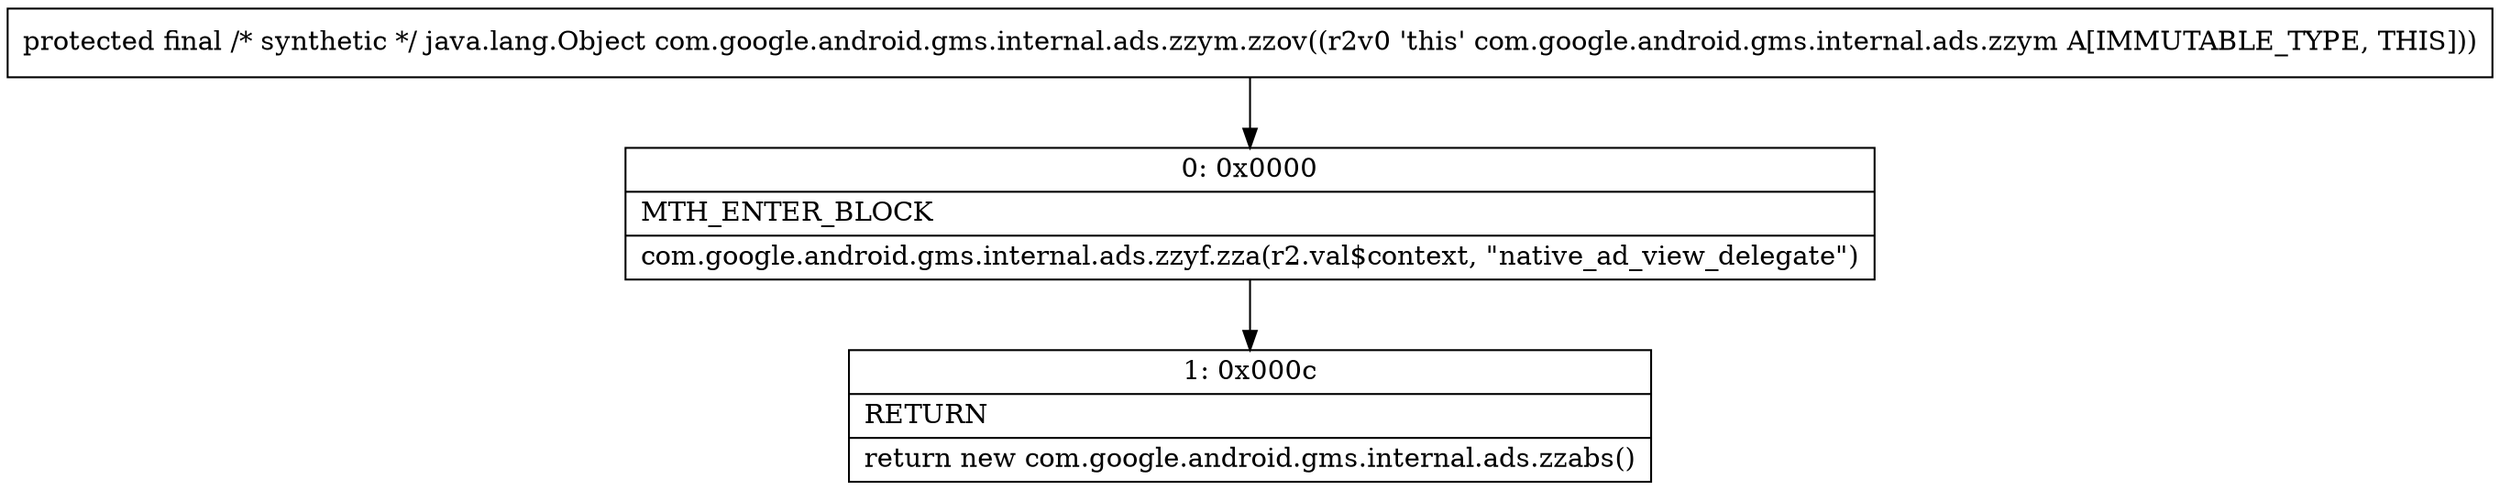 digraph "CFG forcom.google.android.gms.internal.ads.zzym.zzov()Ljava\/lang\/Object;" {
Node_0 [shape=record,label="{0\:\ 0x0000|MTH_ENTER_BLOCK\l|com.google.android.gms.internal.ads.zzyf.zza(r2.val$context, \"native_ad_view_delegate\")\l}"];
Node_1 [shape=record,label="{1\:\ 0x000c|RETURN\l|return new com.google.android.gms.internal.ads.zzabs()\l}"];
MethodNode[shape=record,label="{protected final \/* synthetic *\/ java.lang.Object com.google.android.gms.internal.ads.zzym.zzov((r2v0 'this' com.google.android.gms.internal.ads.zzym A[IMMUTABLE_TYPE, THIS])) }"];
MethodNode -> Node_0;
Node_0 -> Node_1;
}

